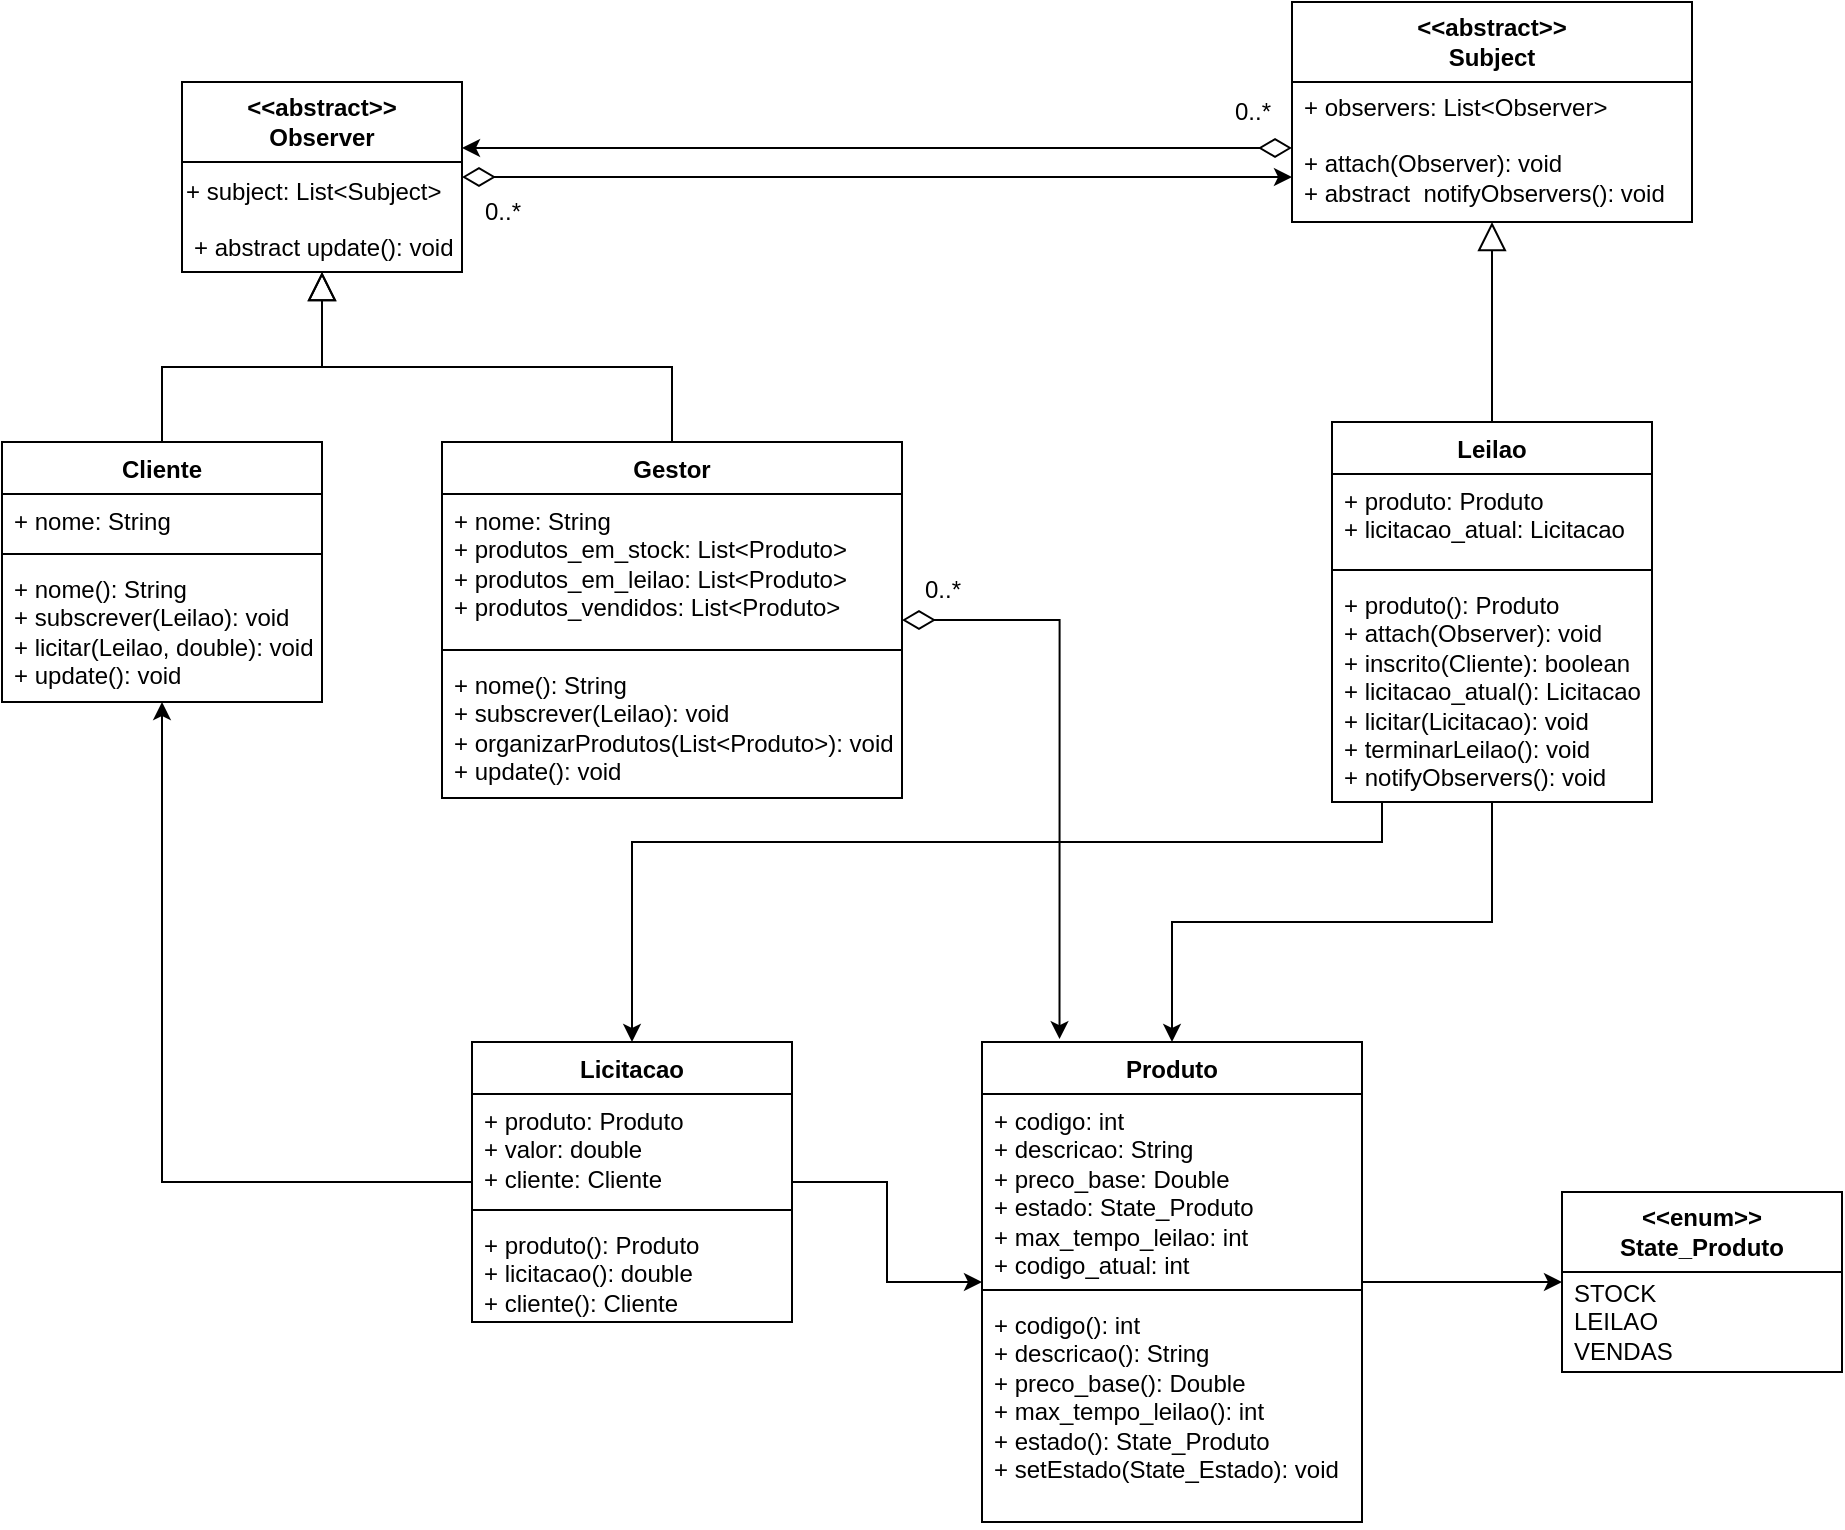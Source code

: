 <mxfile version="21.3.2" type="device">
  <diagram name="Página-1" id="_37RV6jL0T5XNgUQ9nck">
    <mxGraphModel dx="1050" dy="579" grid="1" gridSize="10" guides="1" tooltips="1" connect="1" arrows="1" fold="1" page="1" pageScale="1" pageWidth="1169" pageHeight="827" math="0" shadow="0">
      <root>
        <mxCell id="0" />
        <mxCell id="1" parent="0" />
        <mxCell id="8kzE54DEkRQZ49WQso80-48" style="edgeStyle=orthogonalEdgeStyle;rounded=0;orthogonalLoop=1;jettySize=auto;html=1;startArrow=diamondThin;startFill=0;startSize=14;" edge="1" parent="1" source="8kzE54DEkRQZ49WQso80-1" target="8kzE54DEkRQZ49WQso80-18">
          <mxGeometry relative="1" as="geometry">
            <Array as="points">
              <mxPoint x="730" y="208" />
              <mxPoint x="730" y="208" />
            </Array>
          </mxGeometry>
        </mxCell>
        <mxCell id="8kzE54DEkRQZ49WQso80-1" value="&amp;lt;&amp;lt;abstract&amp;gt;&amp;gt;&lt;br&gt;Observer" style="swimlane;fontStyle=1;align=center;verticalAlign=middle;childLayout=stackLayout;horizontal=1;startSize=40;horizontalStack=0;resizeParent=1;resizeParentMax=0;resizeLast=0;collapsible=0;marginBottom=0;html=1;whiteSpace=wrap;" vertex="1" parent="1">
          <mxGeometry x="280" y="160" width="140" height="95" as="geometry" />
        </mxCell>
        <mxCell id="8kzE54DEkRQZ49WQso80-47" value="+ subject: List&amp;lt;Subject&amp;gt;" style="text;html=1;strokeColor=none;fillColor=none;align=left;verticalAlign=middle;whiteSpace=wrap;rounded=0;" vertex="1" parent="8kzE54DEkRQZ49WQso80-1">
          <mxGeometry y="40" width="140" height="30" as="geometry" />
        </mxCell>
        <mxCell id="8kzE54DEkRQZ49WQso80-3" value="+ abstract update(): void" style="text;html=1;strokeColor=none;fillColor=none;align=left;verticalAlign=middle;spacingLeft=4;spacingRight=4;overflow=hidden;rotatable=0;points=[[0,0.5],[1,0.5]];portConstraint=eastwest;whiteSpace=wrap;" vertex="1" parent="8kzE54DEkRQZ49WQso80-1">
          <mxGeometry y="70" width="140" height="25" as="geometry" />
        </mxCell>
        <mxCell id="8kzE54DEkRQZ49WQso80-37" style="edgeStyle=orthogonalEdgeStyle;rounded=0;orthogonalLoop=1;jettySize=auto;html=1;endArrow=block;endFill=0;endSize=12;" edge="1" parent="1" source="8kzE54DEkRQZ49WQso80-10" target="8kzE54DEkRQZ49WQso80-1">
          <mxGeometry relative="1" as="geometry" />
        </mxCell>
        <mxCell id="8kzE54DEkRQZ49WQso80-10" value="Cliente" style="swimlane;fontStyle=1;align=center;verticalAlign=top;childLayout=stackLayout;horizontal=1;startSize=26;horizontalStack=0;resizeParent=1;resizeParentMax=0;resizeLast=0;collapsible=1;marginBottom=0;whiteSpace=wrap;html=1;" vertex="1" parent="1">
          <mxGeometry x="190" y="340" width="160" height="130" as="geometry" />
        </mxCell>
        <mxCell id="8kzE54DEkRQZ49WQso80-11" value="+ nome: String" style="text;strokeColor=none;fillColor=none;align=left;verticalAlign=top;spacingLeft=4;spacingRight=4;overflow=hidden;rotatable=0;points=[[0,0.5],[1,0.5]];portConstraint=eastwest;whiteSpace=wrap;html=1;" vertex="1" parent="8kzE54DEkRQZ49WQso80-10">
          <mxGeometry y="26" width="160" height="26" as="geometry" />
        </mxCell>
        <mxCell id="8kzE54DEkRQZ49WQso80-12" value="" style="line;strokeWidth=1;fillColor=none;align=left;verticalAlign=middle;spacingTop=-1;spacingLeft=3;spacingRight=3;rotatable=0;labelPosition=right;points=[];portConstraint=eastwest;strokeColor=inherit;" vertex="1" parent="8kzE54DEkRQZ49WQso80-10">
          <mxGeometry y="52" width="160" height="8" as="geometry" />
        </mxCell>
        <mxCell id="8kzE54DEkRQZ49WQso80-13" value="+ nome(): String&lt;br style=&quot;border-color: var(--border-color);&quot;&gt;+ subscrever(Leilao): void&lt;br style=&quot;border-color: var(--border-color);&quot;&gt;+ licitar(Leilao, double): void&lt;br style=&quot;border-color: var(--border-color);&quot;&gt;+ update(): void" style="text;strokeColor=none;fillColor=none;align=left;verticalAlign=top;spacingLeft=4;spacingRight=4;overflow=hidden;rotatable=0;points=[[0,0.5],[1,0.5]];portConstraint=eastwest;whiteSpace=wrap;html=1;" vertex="1" parent="8kzE54DEkRQZ49WQso80-10">
          <mxGeometry y="60" width="160" height="70" as="geometry" />
        </mxCell>
        <mxCell id="8kzE54DEkRQZ49WQso80-38" style="edgeStyle=orthogonalEdgeStyle;rounded=0;orthogonalLoop=1;jettySize=auto;html=1;endArrow=block;endFill=0;endSize=12;" edge="1" parent="1" source="8kzE54DEkRQZ49WQso80-14" target="8kzE54DEkRQZ49WQso80-1">
          <mxGeometry relative="1" as="geometry" />
        </mxCell>
        <mxCell id="8kzE54DEkRQZ49WQso80-55" style="edgeStyle=orthogonalEdgeStyle;rounded=0;orthogonalLoop=1;jettySize=auto;html=1;entryX=0.204;entryY=-0.006;entryDx=0;entryDy=0;entryPerimeter=0;startArrow=diamondThin;startFill=0;startSize=14;" edge="1" parent="1" source="8kzE54DEkRQZ49WQso80-14" target="8kzE54DEkRQZ49WQso80-30">
          <mxGeometry relative="1" as="geometry" />
        </mxCell>
        <mxCell id="8kzE54DEkRQZ49WQso80-14" value="Gestor" style="swimlane;fontStyle=1;align=center;verticalAlign=top;childLayout=stackLayout;horizontal=1;startSize=26;horizontalStack=0;resizeParent=1;resizeParentMax=0;resizeLast=0;collapsible=1;marginBottom=0;whiteSpace=wrap;html=1;" vertex="1" parent="1">
          <mxGeometry x="410" y="340" width="230" height="178" as="geometry" />
        </mxCell>
        <mxCell id="8kzE54DEkRQZ49WQso80-15" value="+ nome: String&lt;br&gt;+ produtos_em_stock: List&amp;lt;Produto&amp;gt;&lt;br&gt;+ produtos_em_leilao: List&amp;lt;Produto&amp;gt;&lt;br&gt;+ produtos_vendidos: List&amp;lt;Produto&amp;gt;" style="text;strokeColor=none;fillColor=none;align=left;verticalAlign=top;spacingLeft=4;spacingRight=4;overflow=hidden;rotatable=0;points=[[0,0.5],[1,0.5]];portConstraint=eastwest;whiteSpace=wrap;html=1;" vertex="1" parent="8kzE54DEkRQZ49WQso80-14">
          <mxGeometry y="26" width="230" height="74" as="geometry" />
        </mxCell>
        <mxCell id="8kzE54DEkRQZ49WQso80-16" value="" style="line;strokeWidth=1;fillColor=none;align=left;verticalAlign=middle;spacingTop=-1;spacingLeft=3;spacingRight=3;rotatable=0;labelPosition=right;points=[];portConstraint=eastwest;strokeColor=inherit;" vertex="1" parent="8kzE54DEkRQZ49WQso80-14">
          <mxGeometry y="100" width="230" height="8" as="geometry" />
        </mxCell>
        <mxCell id="8kzE54DEkRQZ49WQso80-17" value="+ nome(): String&lt;br style=&quot;border-color: var(--border-color);&quot;&gt;+ subscrever(Leilao): void&lt;br style=&quot;border-color: var(--border-color);&quot;&gt;+ organizarProdutos(List&amp;lt;Produto&amp;gt;): void&lt;br style=&quot;border-color: var(--border-color);&quot;&gt;+ update(): void" style="text;strokeColor=none;fillColor=none;align=left;verticalAlign=top;spacingLeft=4;spacingRight=4;overflow=hidden;rotatable=0;points=[[0,0.5],[1,0.5]];portConstraint=eastwest;whiteSpace=wrap;html=1;" vertex="1" parent="8kzE54DEkRQZ49WQso80-14">
          <mxGeometry y="108" width="230" height="70" as="geometry" />
        </mxCell>
        <mxCell id="8kzE54DEkRQZ49WQso80-46" style="edgeStyle=orthogonalEdgeStyle;rounded=0;orthogonalLoop=1;jettySize=auto;html=1;startArrow=diamondThin;startFill=0;startSize=14;" edge="1" parent="1" source="8kzE54DEkRQZ49WQso80-18" target="8kzE54DEkRQZ49WQso80-1">
          <mxGeometry relative="1" as="geometry">
            <Array as="points">
              <mxPoint x="720" y="193" />
              <mxPoint x="720" y="193" />
            </Array>
          </mxGeometry>
        </mxCell>
        <mxCell id="8kzE54DEkRQZ49WQso80-18" value="&amp;lt;&amp;lt;abstract&amp;gt;&amp;gt;&lt;br&gt;Subject" style="swimlane;fontStyle=1;align=center;verticalAlign=middle;childLayout=stackLayout;horizontal=1;startSize=40;horizontalStack=0;resizeParent=1;resizeParentMax=0;resizeLast=0;collapsible=0;marginBottom=0;html=1;whiteSpace=wrap;" vertex="1" parent="1">
          <mxGeometry x="835" y="120" width="200" height="110" as="geometry" />
        </mxCell>
        <mxCell id="8kzE54DEkRQZ49WQso80-19" value="+ observers: List&amp;lt;Observer&amp;gt;" style="text;html=1;strokeColor=none;fillColor=none;align=left;verticalAlign=middle;spacingLeft=4;spacingRight=4;overflow=hidden;rotatable=0;points=[[0,0.5],[1,0.5]];portConstraint=eastwest;whiteSpace=wrap;" vertex="1" parent="8kzE54DEkRQZ49WQso80-18">
          <mxGeometry y="40" width="200" height="25" as="geometry" />
        </mxCell>
        <mxCell id="8kzE54DEkRQZ49WQso80-20" value="+ attach(Observer): void&lt;br&gt;+ abstract&amp;nbsp; notifyObservers(): void" style="text;html=1;strokeColor=none;fillColor=none;align=left;verticalAlign=middle;spacingLeft=4;spacingRight=4;overflow=hidden;rotatable=0;points=[[0,0.5],[1,0.5]];portConstraint=eastwest;whiteSpace=wrap;" vertex="1" parent="8kzE54DEkRQZ49WQso80-18">
          <mxGeometry y="65" width="200" height="45" as="geometry" />
        </mxCell>
        <mxCell id="8kzE54DEkRQZ49WQso80-39" style="edgeStyle=orthogonalEdgeStyle;rounded=0;orthogonalLoop=1;jettySize=auto;html=1;endArrow=block;endFill=0;endSize=12;" edge="1" parent="1" source="8kzE54DEkRQZ49WQso80-21" target="8kzE54DEkRQZ49WQso80-18">
          <mxGeometry relative="1" as="geometry" />
        </mxCell>
        <mxCell id="8kzE54DEkRQZ49WQso80-43" style="edgeStyle=orthogonalEdgeStyle;rounded=0;orthogonalLoop=1;jettySize=auto;html=1;" edge="1" parent="1" source="8kzE54DEkRQZ49WQso80-21" target="8kzE54DEkRQZ49WQso80-30">
          <mxGeometry relative="1" as="geometry" />
        </mxCell>
        <mxCell id="8kzE54DEkRQZ49WQso80-52" style="edgeStyle=orthogonalEdgeStyle;rounded=0;orthogonalLoop=1;jettySize=auto;html=1;" edge="1" parent="1" source="8kzE54DEkRQZ49WQso80-21" target="8kzE54DEkRQZ49WQso80-26">
          <mxGeometry relative="1" as="geometry">
            <Array as="points">
              <mxPoint x="880" y="540" />
              <mxPoint x="505" y="540" />
            </Array>
          </mxGeometry>
        </mxCell>
        <mxCell id="8kzE54DEkRQZ49WQso80-21" value="Leilao" style="swimlane;fontStyle=1;align=center;verticalAlign=top;childLayout=stackLayout;horizontal=1;startSize=26;horizontalStack=0;resizeParent=1;resizeParentMax=0;resizeLast=0;collapsible=1;marginBottom=0;whiteSpace=wrap;html=1;" vertex="1" parent="1">
          <mxGeometry x="855" y="330" width="160" height="190" as="geometry" />
        </mxCell>
        <mxCell id="8kzE54DEkRQZ49WQso80-22" value="+ produto: Produto&lt;br&gt;+ licitacao_atual: Licitacao" style="text;strokeColor=none;fillColor=none;align=left;verticalAlign=top;spacingLeft=4;spacingRight=4;overflow=hidden;rotatable=0;points=[[0,0.5],[1,0.5]];portConstraint=eastwest;whiteSpace=wrap;html=1;" vertex="1" parent="8kzE54DEkRQZ49WQso80-21">
          <mxGeometry y="26" width="160" height="44" as="geometry" />
        </mxCell>
        <mxCell id="8kzE54DEkRQZ49WQso80-23" value="" style="line;strokeWidth=1;fillColor=none;align=left;verticalAlign=middle;spacingTop=-1;spacingLeft=3;spacingRight=3;rotatable=0;labelPosition=right;points=[];portConstraint=eastwest;strokeColor=inherit;" vertex="1" parent="8kzE54DEkRQZ49WQso80-21">
          <mxGeometry y="70" width="160" height="8" as="geometry" />
        </mxCell>
        <mxCell id="8kzE54DEkRQZ49WQso80-24" value="+ produto(): Produto&lt;br&gt;+ attach(Observer): void&lt;br&gt;+ inscrito(Cliente): boolean&lt;br&gt;+ licitacao_atual(): Licitacao&lt;br&gt;+ licitar(Licitacao): void&lt;br&gt;+ terminarLeilao(): void&lt;br&gt;+ notifyObservers(): void" style="text;strokeColor=none;fillColor=none;align=left;verticalAlign=top;spacingLeft=4;spacingRight=4;overflow=hidden;rotatable=0;points=[[0,0.5],[1,0.5]];portConstraint=eastwest;whiteSpace=wrap;html=1;" vertex="1" parent="8kzE54DEkRQZ49WQso80-21">
          <mxGeometry y="78" width="160" height="112" as="geometry" />
        </mxCell>
        <mxCell id="8kzE54DEkRQZ49WQso80-53" style="edgeStyle=orthogonalEdgeStyle;rounded=0;orthogonalLoop=1;jettySize=auto;html=1;" edge="1" parent="1" source="8kzE54DEkRQZ49WQso80-26" target="8kzE54DEkRQZ49WQso80-30">
          <mxGeometry relative="1" as="geometry" />
        </mxCell>
        <mxCell id="8kzE54DEkRQZ49WQso80-54" style="edgeStyle=orthogonalEdgeStyle;rounded=0;orthogonalLoop=1;jettySize=auto;html=1;" edge="1" parent="1" source="8kzE54DEkRQZ49WQso80-26" target="8kzE54DEkRQZ49WQso80-10">
          <mxGeometry relative="1" as="geometry" />
        </mxCell>
        <mxCell id="8kzE54DEkRQZ49WQso80-26" value="Licitacao" style="swimlane;fontStyle=1;align=center;verticalAlign=top;childLayout=stackLayout;horizontal=1;startSize=26;horizontalStack=0;resizeParent=1;resizeParentMax=0;resizeLast=0;collapsible=1;marginBottom=0;whiteSpace=wrap;html=1;" vertex="1" parent="1">
          <mxGeometry x="425" y="640" width="160" height="140" as="geometry" />
        </mxCell>
        <mxCell id="8kzE54DEkRQZ49WQso80-27" value="+ produto: Produto&lt;br&gt;+ valor: double&lt;br&gt;+ cliente: Cliente" style="text;strokeColor=none;fillColor=none;align=left;verticalAlign=top;spacingLeft=4;spacingRight=4;overflow=hidden;rotatable=0;points=[[0,0.5],[1,0.5]];portConstraint=eastwest;whiteSpace=wrap;html=1;" vertex="1" parent="8kzE54DEkRQZ49WQso80-26">
          <mxGeometry y="26" width="160" height="54" as="geometry" />
        </mxCell>
        <mxCell id="8kzE54DEkRQZ49WQso80-28" value="" style="line;strokeWidth=1;fillColor=none;align=left;verticalAlign=middle;spacingTop=-1;spacingLeft=3;spacingRight=3;rotatable=0;labelPosition=right;points=[];portConstraint=eastwest;strokeColor=inherit;" vertex="1" parent="8kzE54DEkRQZ49WQso80-26">
          <mxGeometry y="80" width="160" height="8" as="geometry" />
        </mxCell>
        <mxCell id="8kzE54DEkRQZ49WQso80-29" value="+ produto(): Produto&lt;br&gt;+ licitacao(): double&lt;br&gt;+ cliente(): Cliente" style="text;strokeColor=none;fillColor=none;align=left;verticalAlign=top;spacingLeft=4;spacingRight=4;overflow=hidden;rotatable=0;points=[[0,0.5],[1,0.5]];portConstraint=eastwest;whiteSpace=wrap;html=1;" vertex="1" parent="8kzE54DEkRQZ49WQso80-26">
          <mxGeometry y="88" width="160" height="52" as="geometry" />
        </mxCell>
        <mxCell id="8kzE54DEkRQZ49WQso80-42" style="edgeStyle=orthogonalEdgeStyle;rounded=0;orthogonalLoop=1;jettySize=auto;html=1;" edge="1" parent="1" source="8kzE54DEkRQZ49WQso80-30" target="8kzE54DEkRQZ49WQso80-34">
          <mxGeometry relative="1" as="geometry" />
        </mxCell>
        <mxCell id="8kzE54DEkRQZ49WQso80-30" value="Produto" style="swimlane;fontStyle=1;align=center;verticalAlign=top;childLayout=stackLayout;horizontal=1;startSize=26;horizontalStack=0;resizeParent=1;resizeParentMax=0;resizeLast=0;collapsible=1;marginBottom=0;whiteSpace=wrap;html=1;" vertex="1" parent="1">
          <mxGeometry x="680" y="640" width="190" height="240" as="geometry" />
        </mxCell>
        <mxCell id="8kzE54DEkRQZ49WQso80-31" value="+ codigo: int&lt;br&gt;+ descricao: String&lt;br&gt;+ preco_base: Double&lt;br&gt;+ estado: State_Produto&lt;br&gt;+ max_tempo_leilao: int&lt;br&gt;+ codigo_atual: int" style="text;strokeColor=none;fillColor=none;align=left;verticalAlign=top;spacingLeft=4;spacingRight=4;overflow=hidden;rotatable=0;points=[[0,0.5],[1,0.5]];portConstraint=eastwest;whiteSpace=wrap;html=1;" vertex="1" parent="8kzE54DEkRQZ49WQso80-30">
          <mxGeometry y="26" width="190" height="94" as="geometry" />
        </mxCell>
        <mxCell id="8kzE54DEkRQZ49WQso80-32" value="" style="line;strokeWidth=1;fillColor=none;align=left;verticalAlign=middle;spacingTop=-1;spacingLeft=3;spacingRight=3;rotatable=0;labelPosition=right;points=[];portConstraint=eastwest;strokeColor=inherit;" vertex="1" parent="8kzE54DEkRQZ49WQso80-30">
          <mxGeometry y="120" width="190" height="8" as="geometry" />
        </mxCell>
        <mxCell id="8kzE54DEkRQZ49WQso80-33" value="+ codigo(): int&lt;br&gt;+ descricao(): String&lt;br&gt;+ preco_base(): Double&lt;br&gt;+ max_tempo_leilao(): int&lt;br&gt;+ estado(): State_Produto&lt;br&gt;+ setEstado(State_Estado): void" style="text;strokeColor=none;fillColor=none;align=left;verticalAlign=top;spacingLeft=4;spacingRight=4;overflow=hidden;rotatable=0;points=[[0,0.5],[1,0.5]];portConstraint=eastwest;whiteSpace=wrap;html=1;" vertex="1" parent="8kzE54DEkRQZ49WQso80-30">
          <mxGeometry y="128" width="190" height="112" as="geometry" />
        </mxCell>
        <mxCell id="8kzE54DEkRQZ49WQso80-34" value="&amp;lt;&amp;lt;enum&amp;gt;&amp;gt;&lt;br&gt;State_Produto" style="swimlane;fontStyle=1;align=center;verticalAlign=middle;childLayout=stackLayout;horizontal=1;startSize=40;horizontalStack=0;resizeParent=1;resizeParentMax=0;resizeLast=0;collapsible=0;marginBottom=0;html=1;whiteSpace=wrap;" vertex="1" parent="1">
          <mxGeometry x="970" y="715" width="140" height="90" as="geometry" />
        </mxCell>
        <mxCell id="8kzE54DEkRQZ49WQso80-35" value="STOCK&lt;br&gt;LEILAO&lt;br&gt;VENDAS" style="text;html=1;strokeColor=none;fillColor=none;align=left;verticalAlign=middle;spacingLeft=4;spacingRight=4;overflow=hidden;rotatable=0;points=[[0,0.5],[1,0.5]];portConstraint=eastwest;whiteSpace=wrap;" vertex="1" parent="8kzE54DEkRQZ49WQso80-34">
          <mxGeometry y="40" width="140" height="50" as="geometry" />
        </mxCell>
        <mxCell id="8kzE54DEkRQZ49WQso80-49" value="0..*" style="text;html=1;align=center;verticalAlign=middle;resizable=0;points=[];autosize=1;strokeColor=none;fillColor=none;" vertex="1" parent="1">
          <mxGeometry x="640" y="399" width="40" height="30" as="geometry" />
        </mxCell>
        <mxCell id="8kzE54DEkRQZ49WQso80-50" value="0..*" style="text;html=1;align=center;verticalAlign=middle;resizable=0;points=[];autosize=1;strokeColor=none;fillColor=none;" vertex="1" parent="1">
          <mxGeometry x="795" y="160" width="40" height="30" as="geometry" />
        </mxCell>
        <mxCell id="8kzE54DEkRQZ49WQso80-56" value="0..*" style="text;html=1;align=center;verticalAlign=middle;resizable=0;points=[];autosize=1;strokeColor=none;fillColor=none;" vertex="1" parent="1">
          <mxGeometry x="420" y="210" width="40" height="30" as="geometry" />
        </mxCell>
      </root>
    </mxGraphModel>
  </diagram>
</mxfile>
